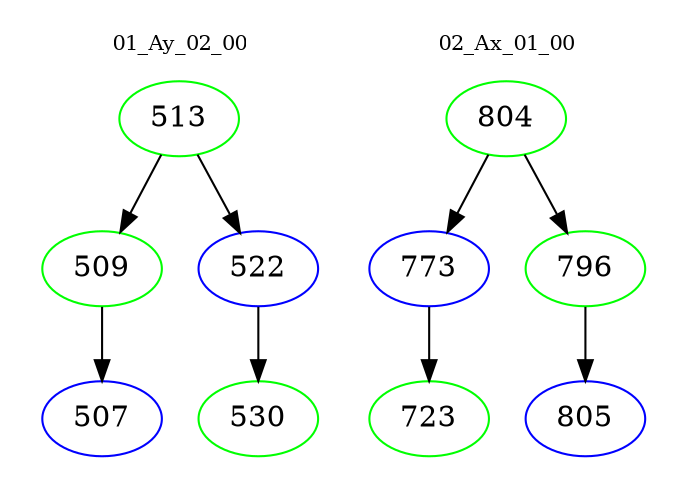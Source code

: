 digraph{
subgraph cluster_0 {
color = white
label = "01_Ay_02_00";
fontsize=10;
T0_513 [label="513", color="green"]
T0_513 -> T0_509 [color="black"]
T0_509 [label="509", color="green"]
T0_509 -> T0_507 [color="black"]
T0_507 [label="507", color="blue"]
T0_513 -> T0_522 [color="black"]
T0_522 [label="522", color="blue"]
T0_522 -> T0_530 [color="black"]
T0_530 [label="530", color="green"]
}
subgraph cluster_1 {
color = white
label = "02_Ax_01_00";
fontsize=10;
T1_804 [label="804", color="green"]
T1_804 -> T1_773 [color="black"]
T1_773 [label="773", color="blue"]
T1_773 -> T1_723 [color="black"]
T1_723 [label="723", color="green"]
T1_804 -> T1_796 [color="black"]
T1_796 [label="796", color="green"]
T1_796 -> T1_805 [color="black"]
T1_805 [label="805", color="blue"]
}
}
